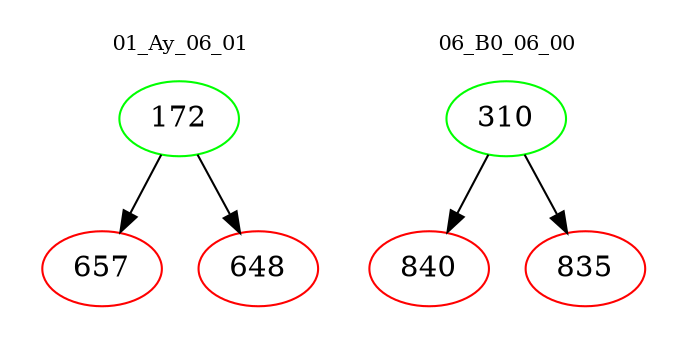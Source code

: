 digraph{
subgraph cluster_0 {
color = white
label = "01_Ay_06_01";
fontsize=10;
T0_172 [label="172", color="green"]
T0_172 -> T0_657 [color="black"]
T0_657 [label="657", color="red"]
T0_172 -> T0_648 [color="black"]
T0_648 [label="648", color="red"]
}
subgraph cluster_1 {
color = white
label = "06_B0_06_00";
fontsize=10;
T1_310 [label="310", color="green"]
T1_310 -> T1_840 [color="black"]
T1_840 [label="840", color="red"]
T1_310 -> T1_835 [color="black"]
T1_835 [label="835", color="red"]
}
}
